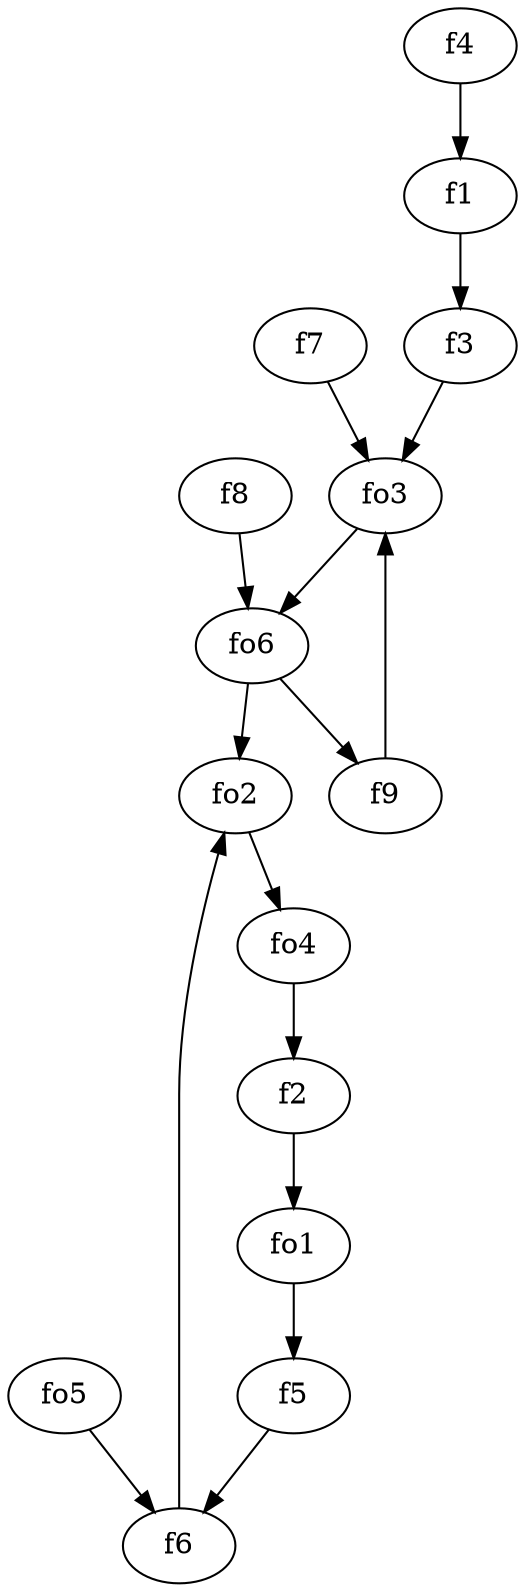 strict digraph  {
f1;
f2;
f3;
f4;
f5;
f6;
f7;
f8;
f9;
fo1;
fo2;
fo3;
fo4;
fo5;
fo6;
f1 -> f3  [weight=2];
f2 -> fo1  [weight=2];
f3 -> fo3  [weight=2];
f4 -> f1  [weight=2];
f5 -> f6  [weight=2];
f6 -> fo2  [weight=2];
f7 -> fo3  [weight=2];
f8 -> fo6  [weight=2];
f9 -> fo3  [weight=2];
fo1 -> f5  [weight=2];
fo2 -> fo4  [weight=2];
fo3 -> fo6  [weight=2];
fo4 -> f2  [weight=2];
fo5 -> f6  [weight=2];
fo6 -> fo2  [weight=2];
fo6 -> f9  [weight=2];
}
